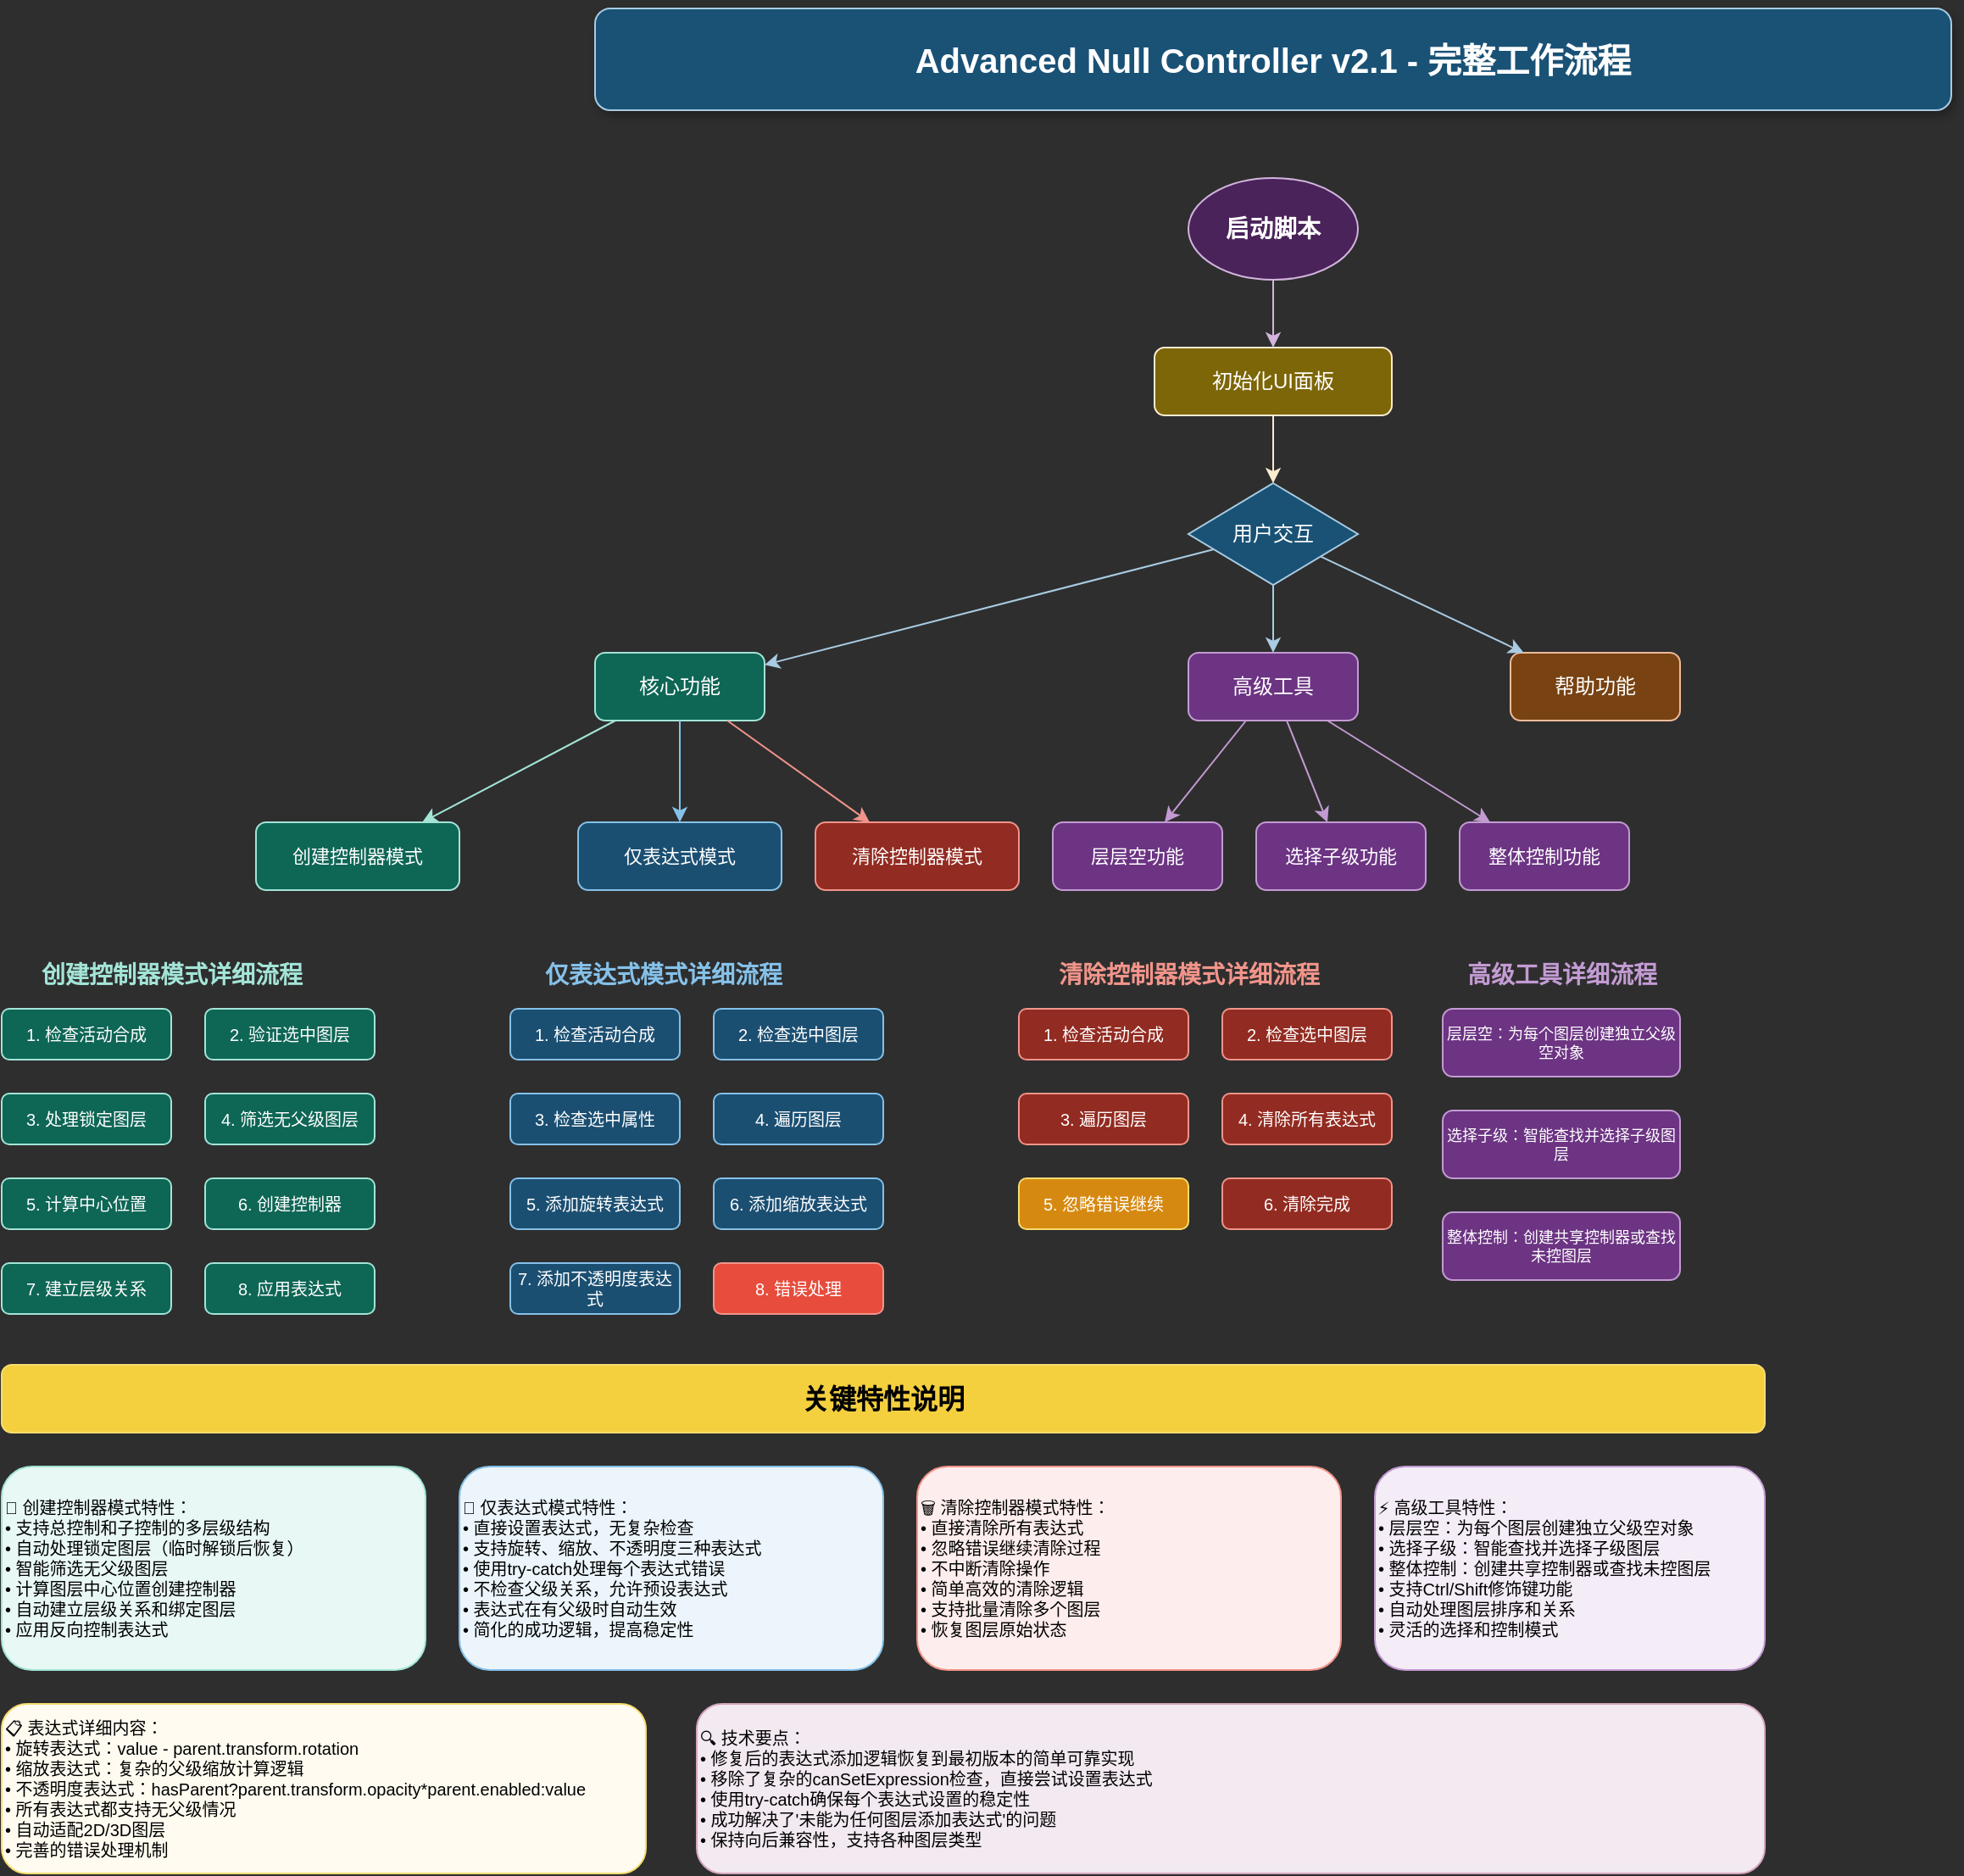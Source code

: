 <mxfile version="26.0.16">
  <diagram id="advanced-null-controller-v21-clean" name="Advanced Null Controller v2.1 工作流程">
    <mxGraphModel dx="1199" dy="707" grid="1" gridSize="10" guides="1" tooltips="1" connect="1" arrows="1" fold="1" page="1" pageScale="1" pageWidth="1600" pageHeight="2000" background="#2E2E2E" math="0" shadow="0">
      <root>
        <mxCell id="0" />
        <mxCell id="1" parent="0" />
        <mxCell id="title" value="Advanced Null Controller v2.1 - 完整工作流程" style="rounded=1;whiteSpace=wrap;html=1;fontSize=20;fontStyle=1;shadow=1;align=center;fillColor=#1A5276;strokeColor=#A9CCE3;fontColor=#FFFFFF;" parent="1" vertex="1">
          <mxGeometry x="400" y="20" width="800" height="60" as="geometry" />
        </mxCell>
        <mxCell id="start" value="启动脚本" style="ellipse;whiteSpace=wrap;html=1;fontSize=14;fontStyle=1;fillColor=#4A235A;strokeColor=#D2B4DE;fontColor=#FFFFFF;" parent="1" vertex="1">
          <mxGeometry x="750" y="120" width="100" height="60" as="geometry" />
        </mxCell>
        <mxCell id="ui_init" value="初始化UI面板" style="rounded=1;whiteSpace=wrap;html=1;fontSize=12;fillColor=#7D6608;strokeColor=#FDEBD0;fontColor=#FFFFFF;" parent="1" vertex="1">
          <mxGeometry x="730" y="220" width="140" height="40" as="geometry" />
        </mxCell>
        <mxCell id="user_interaction" value="用户交互" style="rhombus;whiteSpace=wrap;html=1;fontSize=12;fillColor=#1A5276;strokeColor=#A9CCE3;fontColor=#FFFFFF;" parent="1" vertex="1">
          <mxGeometry x="750" y="300" width="100" height="60" as="geometry" />
        </mxCell>
        <mxCell id="main_function" value="核心功能" style="rounded=1;whiteSpace=wrap;html=1;fontSize=12;fillColor=#0E6655;strokeColor=#A3E4D7;fontColor=#FFFFFF;" parent="1" vertex="1">
          <mxGeometry x="400" y="400" width="100" height="40" as="geometry" />
        </mxCell>
        <mxCell id="advanced_tools" value="高级工具" style="rounded=1;whiteSpace=wrap;html=1;fontSize=12;fillColor=#6C3483;strokeColor=#C39BD3;fontColor=#FFFFFF;" parent="1" vertex="1">
          <mxGeometry x="750" y="400" width="100" height="40" as="geometry" />
        </mxCell>
        <mxCell id="help_function" value="帮助功能" style="rounded=1;whiteSpace=wrap;html=1;fontSize=12;fillColor=#784212;strokeColor=#EDBB99;fontColor=#FFFFFF;" parent="1" vertex="1">
          <mxGeometry x="940" y="400" width="100" height="40" as="geometry" />
        </mxCell>
        <mxCell id="create_mode" value="创建控制器模式" style="rounded=1;whiteSpace=wrap;html=1;fontSize=11;fillColor=#0E6655;strokeColor=#A3E4D7;fontColor=#FFFFFF;" parent="1" vertex="1">
          <mxGeometry x="200" y="500" width="120" height="40" as="geometry" />
        </mxCell>
        <mxCell id="expression_mode" value="仅表达式模式" style="rounded=1;whiteSpace=wrap;html=1;fontSize=11;fillColor=#1B4F72;strokeColor=#85C1E9;fontColor=#FFFFFF;" parent="1" vertex="1">
          <mxGeometry x="390" y="500" width="120" height="40" as="geometry" />
        </mxCell>
        <mxCell id="clear_mode" value="清除控制器模式" style="rounded=1;whiteSpace=wrap;html=1;fontSize=11;fillColor=#922B21;strokeColor=#F1948A;fontColor=#FFFFFF;" parent="1" vertex="1">
          <mxGeometry x="530" y="500" width="120" height="40" as="geometry" />
        </mxCell>
        <mxCell id="layered_nulls" value="层层空功能" style="rounded=1;whiteSpace=wrap;html=1;fontSize=11;fillColor=#6C3483;strokeColor=#C39BD3;fontColor=#FFFFFF;" parent="1" vertex="1">
          <mxGeometry x="670" y="500" width="100" height="40" as="geometry" />
        </mxCell>
        <mxCell id="select_children" value="选择子级功能" style="rounded=1;whiteSpace=wrap;html=1;fontSize=11;fillColor=#6C3483;strokeColor=#C39BD3;fontColor=#FFFFFF;" parent="1" vertex="1">
          <mxGeometry x="790" y="500" width="100" height="40" as="geometry" />
        </mxCell>
        <mxCell id="global_control" value="整体控制功能" style="rounded=1;whiteSpace=wrap;html=1;fontSize=11;fillColor=#6C3483;strokeColor=#C39BD3;fontColor=#FFFFFF;" parent="1" vertex="1">
          <mxGeometry x="910" y="500" width="100" height="40" as="geometry" />
        </mxCell>
        <mxCell id="create_detail_title" value="创建控制器模式详细流程" style="text;html=1;align=center;verticalAlign=middle;resizable=0;points=[];autosize=1;strokeColor=none;fillColor=none;fontSize=14;fontColor=#A3E4D7;fontStyle=1;" parent="1" vertex="1">
          <mxGeometry x="50" y="580" width="200" height="20" as="geometry" />
        </mxCell>
        <mxCell id="create_step1" value="1. 检查活动合成" style="rounded=1;whiteSpace=wrap;html=1;fontSize=10;fillColor=#0E6655;strokeColor=#A3E4D7;fontColor=#FFFFFF;" parent="1" vertex="1">
          <mxGeometry x="50" y="610" width="100" height="30" as="geometry" />
        </mxCell>
        <mxCell id="create_step2" value="2. 验证选中图层" style="rounded=1;whiteSpace=wrap;html=1;fontSize=10;fillColor=#0E6655;strokeColor=#A3E4D7;fontColor=#FFFFFF;" parent="1" vertex="1">
          <mxGeometry x="170" y="610" width="100" height="30" as="geometry" />
        </mxCell>
        <mxCell id="create_step3" value="3. 处理锁定图层" style="rounded=1;whiteSpace=wrap;html=1;fontSize=10;fillColor=#0E6655;strokeColor=#A3E4D7;fontColor=#FFFFFF;" parent="1" vertex="1">
          <mxGeometry x="50" y="660" width="100" height="30" as="geometry" />
        </mxCell>
        <mxCell id="create_step4" value="4. 筛选无父级图层" style="rounded=1;whiteSpace=wrap;html=1;fontSize=10;fillColor=#0E6655;strokeColor=#A3E4D7;fontColor=#FFFFFF;" parent="1" vertex="1">
          <mxGeometry x="170" y="660" width="100" height="30" as="geometry" />
        </mxCell>
        <mxCell id="create_step5" value="5. 计算中心位置" style="rounded=1;whiteSpace=wrap;html=1;fontSize=10;fillColor=#0E6655;strokeColor=#A3E4D7;fontColor=#FFFFFF;" parent="1" vertex="1">
          <mxGeometry x="50" y="710" width="100" height="30" as="geometry" />
        </mxCell>
        <mxCell id="create_step6" value="6. 创建控制器" style="rounded=1;whiteSpace=wrap;html=1;fontSize=10;fillColor=#0E6655;strokeColor=#A3E4D7;fontColor=#FFFFFF;" parent="1" vertex="1">
          <mxGeometry x="170" y="710" width="100" height="30" as="geometry" />
        </mxCell>
        <mxCell id="create_step7" value="7. 建立层级关系" style="rounded=1;whiteSpace=wrap;html=1;fontSize=10;fillColor=#0E6655;strokeColor=#A3E4D7;fontColor=#FFFFFF;" parent="1" vertex="1">
          <mxGeometry x="50" y="760" width="100" height="30" as="geometry" />
        </mxCell>
        <mxCell id="create_step8" value="8. 应用表达式" style="rounded=1;whiteSpace=wrap;html=1;fontSize=10;fillColor=#0E6655;strokeColor=#A3E4D7;fontColor=#FFFFFF;" parent="1" vertex="1">
          <mxGeometry x="170" y="760" width="100" height="30" as="geometry" />
        </mxCell>
        <mxCell id="expr_detail_title" value="仅表达式模式详细流程" style="text;html=1;align=center;verticalAlign=middle;resizable=0;points=[];autosize=1;strokeColor=none;fillColor=none;fontSize=14;fontColor=#85C1E9;fontStyle=1;" parent="1" vertex="1">
          <mxGeometry x="350" y="580" width="180" height="20" as="geometry" />
        </mxCell>
        <mxCell id="expr_step1" value="1. 检查活动合成" style="rounded=1;whiteSpace=wrap;html=1;fontSize=10;fillColor=#1B4F72;strokeColor=#85C1E9;fontColor=#FFFFFF;" parent="1" vertex="1">
          <mxGeometry x="350" y="610" width="100" height="30" as="geometry" />
        </mxCell>
        <mxCell id="expr_step2" value="2. 检查选中图层" style="rounded=1;whiteSpace=wrap;html=1;fontSize=10;fillColor=#1B4F72;strokeColor=#85C1E9;fontColor=#FFFFFF;" parent="1" vertex="1">
          <mxGeometry x="470" y="610" width="100" height="30" as="geometry" />
        </mxCell>
        <mxCell id="expr_step3" value="3. 检查选中属性" style="rounded=1;whiteSpace=wrap;html=1;fontSize=10;fillColor=#1B4F72;strokeColor=#85C1E9;fontColor=#FFFFFF;" parent="1" vertex="1">
          <mxGeometry x="350" y="660" width="100" height="30" as="geometry" />
        </mxCell>
        <mxCell id="expr_step4" value="4. 遍历图层" style="rounded=1;whiteSpace=wrap;html=1;fontSize=10;fillColor=#1B4F72;strokeColor=#85C1E9;fontColor=#FFFFFF;" parent="1" vertex="1">
          <mxGeometry x="470" y="660" width="100" height="30" as="geometry" />
        </mxCell>
        <mxCell id="expr_step5" value="5. 添加旋转表达式" style="rounded=1;whiteSpace=wrap;html=1;fontSize=10;fillColor=#1B4F72;strokeColor=#85C1E9;fontColor=#FFFFFF;" parent="1" vertex="1">
          <mxGeometry x="350" y="710" width="100" height="30" as="geometry" />
        </mxCell>
        <mxCell id="expr_step6" value="6. 添加缩放表达式" style="rounded=1;whiteSpace=wrap;html=1;fontSize=10;fillColor=#1B4F72;strokeColor=#85C1E9;fontColor=#FFFFFF;" parent="1" vertex="1">
          <mxGeometry x="470" y="710" width="100" height="30" as="geometry" />
        </mxCell>
        <mxCell id="expr_step7" value="7. 添加不透明度表达式" style="rounded=1;whiteSpace=wrap;html=1;fontSize=10;fillColor=#1B4F72;strokeColor=#85C1E9;fontColor=#FFFFFF;" parent="1" vertex="1">
          <mxGeometry x="350" y="760" width="100" height="30" as="geometry" />
        </mxCell>
        <mxCell id="expr_step8" value="8. 错误处理" style="rounded=1;whiteSpace=wrap;html=1;fontSize=10;fillColor=#E74C3C;strokeColor=#F1948A;fontColor=#FFFFFF;" parent="1" vertex="1">
          <mxGeometry x="470" y="760" width="100" height="30" as="geometry" />
        </mxCell>
        <mxCell id="clear_detail_title" value="清除控制器模式详细流程" style="text;html=1;align=center;verticalAlign=middle;resizable=0;points=[];autosize=1;strokeColor=none;fillColor=none;fontSize=14;fontColor=#F1948A;fontStyle=1;" parent="1" vertex="1">
          <mxGeometry x="650" y="580" width="200" height="20" as="geometry" />
        </mxCell>
        <mxCell id="clear_step1" value="1. 检查活动合成" style="rounded=1;whiteSpace=wrap;html=1;fontSize=10;fillColor=#922B21;strokeColor=#F1948A;fontColor=#FFFFFF;" parent="1" vertex="1">
          <mxGeometry x="650" y="610" width="100" height="30" as="geometry" />
        </mxCell>
        <mxCell id="clear_step2" value="2. 检查选中图层" style="rounded=1;whiteSpace=wrap;html=1;fontSize=10;fillColor=#922B21;strokeColor=#F1948A;fontColor=#FFFFFF;" parent="1" vertex="1">
          <mxGeometry x="770" y="610" width="100" height="30" as="geometry" />
        </mxCell>
        <mxCell id="clear_step3" value="3. 遍历图层" style="rounded=1;whiteSpace=wrap;html=1;fontSize=10;fillColor=#922B21;strokeColor=#F1948A;fontColor=#FFFFFF;" parent="1" vertex="1">
          <mxGeometry x="650" y="660" width="100" height="30" as="geometry" />
        </mxCell>
        <mxCell id="clear_step4" value="4. 清除所有表达式" style="rounded=1;whiteSpace=wrap;html=1;fontSize=10;fillColor=#922B21;strokeColor=#F1948A;fontColor=#FFFFFF;" parent="1" vertex="1">
          <mxGeometry x="770" y="660" width="100" height="30" as="geometry" />
        </mxCell>
        <mxCell id="clear_step5" value="5. 忽略错误继续" style="rounded=1;whiteSpace=wrap;html=1;fontSize=10;fillColor=#D68910;strokeColor=#F7DC6F;fontColor=#FFFFFF;" parent="1" vertex="1">
          <mxGeometry x="650" y="710" width="100" height="30" as="geometry" />
        </mxCell>
        <mxCell id="clear_step6" value="6. 清除完成" style="rounded=1;whiteSpace=wrap;html=1;fontSize=10;fillColor=#922B21;strokeColor=#F1948A;fontColor=#FFFFFF;" parent="1" vertex="1">
          <mxGeometry x="770" y="710" width="100" height="30" as="geometry" />
        </mxCell>
        <mxCell id="advanced_detail_title" value="高级工具详细流程" style="text;html=1;align=center;verticalAlign=middle;resizable=0;points=[];autosize=1;strokeColor=none;fillColor=none;fontSize=14;fontColor=#C39BD3;fontStyle=1;" parent="1" vertex="1">
          <mxGeometry x="900" y="580" width="140" height="20" as="geometry" />
        </mxCell>
        <mxCell id="layered_detail" value="层层空：为每个图层创建独立父级空对象" style="rounded=1;whiteSpace=wrap;html=1;fontSize=9;fillColor=#6C3483;strokeColor=#C39BD3;fontColor=#FFFFFF;" parent="1" vertex="1">
          <mxGeometry x="900" y="610" width="140" height="40" as="geometry" />
        </mxCell>
        <mxCell id="select_detail" value="选择子级：智能查找并选择子级图层" style="rounded=1;whiteSpace=wrap;html=1;fontSize=9;fillColor=#6C3483;strokeColor=#C39BD3;fontColor=#FFFFFF;" parent="1" vertex="1">
          <mxGeometry x="900" y="670" width="140" height="40" as="geometry" />
        </mxCell>
        <mxCell id="global_detail" value="整体控制：创建共享控制器或查找未控图层" style="rounded=1;whiteSpace=wrap;html=1;fontSize=9;fillColor=#6C3483;strokeColor=#C39BD3;fontColor=#FFFFFF;" parent="1" vertex="1">
          <mxGeometry x="900" y="730" width="140" height="40" as="geometry" />
        </mxCell>
        <mxCell id="edge1" style="strokeColor=#D2B4DE;" parent="1" source="start" target="ui_init" edge="1">
          <mxGeometry relative="1" as="geometry" />
        </mxCell>
        <mxCell id="edge2" style="strokeColor=#FDEBD0;" parent="1" source="ui_init" target="user_interaction" edge="1">
          <mxGeometry relative="1" as="geometry" />
        </mxCell>
        <mxCell id="edge3" style="strokeColor=#A9CCE3;" parent="1" source="user_interaction" target="main_function" edge="1">
          <mxGeometry relative="1" as="geometry" />
        </mxCell>
        <mxCell id="edge4" style="strokeColor=#A9CCE3;" parent="1" source="user_interaction" target="advanced_tools" edge="1">
          <mxGeometry relative="1" as="geometry" />
        </mxCell>
        <mxCell id="edge5" style="strokeColor=#A9CCE3;" parent="1" source="user_interaction" target="help_function" edge="1">
          <mxGeometry relative="1" as="geometry" />
        </mxCell>
        <mxCell id="edge6" style="strokeColor=#A3E4D7;" parent="1" source="main_function" target="create_mode" edge="1">
          <mxGeometry relative="1" as="geometry" />
        </mxCell>
        <mxCell id="edge7" style="strokeColor=#85C1E9;" parent="1" source="main_function" target="expression_mode" edge="1">
          <mxGeometry relative="1" as="geometry" />
        </mxCell>
        <mxCell id="edge8" style="strokeColor=#F1948A;" parent="1" source="main_function" target="clear_mode" edge="1">
          <mxGeometry relative="1" as="geometry" />
        </mxCell>
        <mxCell id="edge9" style="strokeColor=#C39BD3;" parent="1" source="advanced_tools" target="layered_nulls" edge="1">
          <mxGeometry relative="1" as="geometry" />
        </mxCell>
        <mxCell id="edge10" style="strokeColor=#C39BD3;" parent="1" source="advanced_tools" target="select_children" edge="1">
          <mxGeometry relative="1" as="geometry" />
        </mxCell>
        <mxCell id="edge11" style="strokeColor=#C39BD3;" parent="1" source="advanced_tools" target="global_control" edge="1">
          <mxGeometry relative="1" as="geometry" />
        </mxCell>
        <mxCell id="features_title" value="关键特性说明" style="rounded=1;whiteSpace=wrap;html=1;fontSize=16;fontStyle=1;strokeColor=#F7DC6F;fillColor=#F4D03F;fontColor=#000000;align=center;" parent="1" vertex="1">
          <mxGeometry x="50" y="820" width="1040" height="40" as="geometry" />
        </mxCell>
        <mxCell id="feature_create" value="🔧 创建控制器模式特性：&#xa;• 支持总控制和子控制的多层级结构&#xa;• 自动处理锁定图层（临时解锁后恢复）&#xa;• 智能筛选无父级图层&#xa;• 计算图层中心位置创建控制器&#xa;• 自动建立层级关系和绑定图层&#xa;• 应用反向控制表达式" style="rounded=1;whiteSpace=wrap;html=1;fontSize=10;strokeColor=#A3E4D7;fillColor=#E8F8F5;fontColor=#000000;align=left;" parent="1" vertex="1">
          <mxGeometry x="50" y="880" width="250" height="120" as="geometry" />
        </mxCell>
        <mxCell id="feature_expression" value="📝 仅表达式模式特性：&#xa;• 直接设置表达式，无复杂检查&#xa;• 支持旋转、缩放、不透明度三种表达式&#xa;• 使用try-catch处理每个表达式错误&#xa;• 不检查父级关系，允许预设表达式&#xa;• 表达式在有父级时自动生效&#xa;• 简化的成功逻辑，提高稳定性" style="rounded=1;whiteSpace=wrap;html=1;fontSize=10;strokeColor=#85C1E9;fillColor=#EBF5FB;fontColor=#000000;align=left;" parent="1" vertex="1">
          <mxGeometry x="320" y="880" width="250" height="120" as="geometry" />
        </mxCell>
        <mxCell id="feature_clear" value="🗑️ 清除控制器模式特性：&#xa;• 直接清除所有表达式&#xa;• 忽略错误继续清除过程&#xa;• 不中断清除操作&#xa;• 简单高效的清除逻辑&#xa;• 支持批量清除多个图层&#xa;• 恢复图层原始状态" style="rounded=1;whiteSpace=wrap;html=1;fontSize=10;strokeColor=#F1948A;fillColor=#FDEDEC;fontColor=#000000;align=left;" parent="1" vertex="1">
          <mxGeometry x="590" y="880" width="250" height="120" as="geometry" />
        </mxCell>
        <mxCell id="feature_advanced" value="⚡ 高级工具特性：&#xa;• 层层空：为每个图层创建独立父级空对象&#xa;• 选择子级：智能查找并选择子级图层&#xa;• 整体控制：创建共享控制器或查找未控图层&#xa;• 支持Ctrl/Shift修饰键功能&#xa;• 自动处理图层排序和关系&#xa;• 灵活的选择和控制模式" style="rounded=1;whiteSpace=wrap;html=1;fontSize=10;strokeColor=#C39BD3;fillColor=#F4ECF7;fontColor=#000000;align=left;" parent="1" vertex="1">
          <mxGeometry x="860" y="880" width="230" height="120" as="geometry" />
        </mxCell>
        <mxCell id="expressions_detail" value="📋 表达式详细内容：&#xa;• 旋转表达式：value - parent.transform.rotation&#xa;• 缩放表达式：复杂的父级缩放计算逻辑&#xa;• 不透明度表达式：hasParent?parent.transform.opacity*parent.enabled:value&#xa;• 所有表达式都支持无父级情况&#xa;• 自动适配2D/3D图层&#xa;• 完善的错误处理机制" style="rounded=1;whiteSpace=wrap;html=1;fontSize=10;strokeColor=#F7DC6F;fillColor=#FFFBF0;fontColor=#000000;align=left;" parent="1" vertex="1">
          <mxGeometry x="50" y="1020" width="380" height="100" as="geometry" />
        </mxCell>
        <mxCell id="technical_notes" value="🔍 技术要点：&#xa;• 修复后的表达式添加逻辑恢复到最初版本的简单可靠实现&#xa;• 移除了复杂的canSetExpression检查，直接尝试设置表达式&#xa;• 使用try-catch确保每个表达式设置的稳定性&#xa;• 成功解决了&#39;未能为任何图层添加表达式&#39;的问题&#xa;• 保持向后兼容性，支持各种图层类型" style="rounded=1;whiteSpace=wrap;html=1;fontSize=10;strokeColor=#D5A6BD;fillColor=#F2E9F1;fontColor=#000000;align=left;" parent="1" vertex="1">
          <mxGeometry x="460" y="1020" width="630" height="100" as="geometry" />
        </mxCell>
      </root>
    </mxGraphModel>
  </diagram>
</mxfile>
